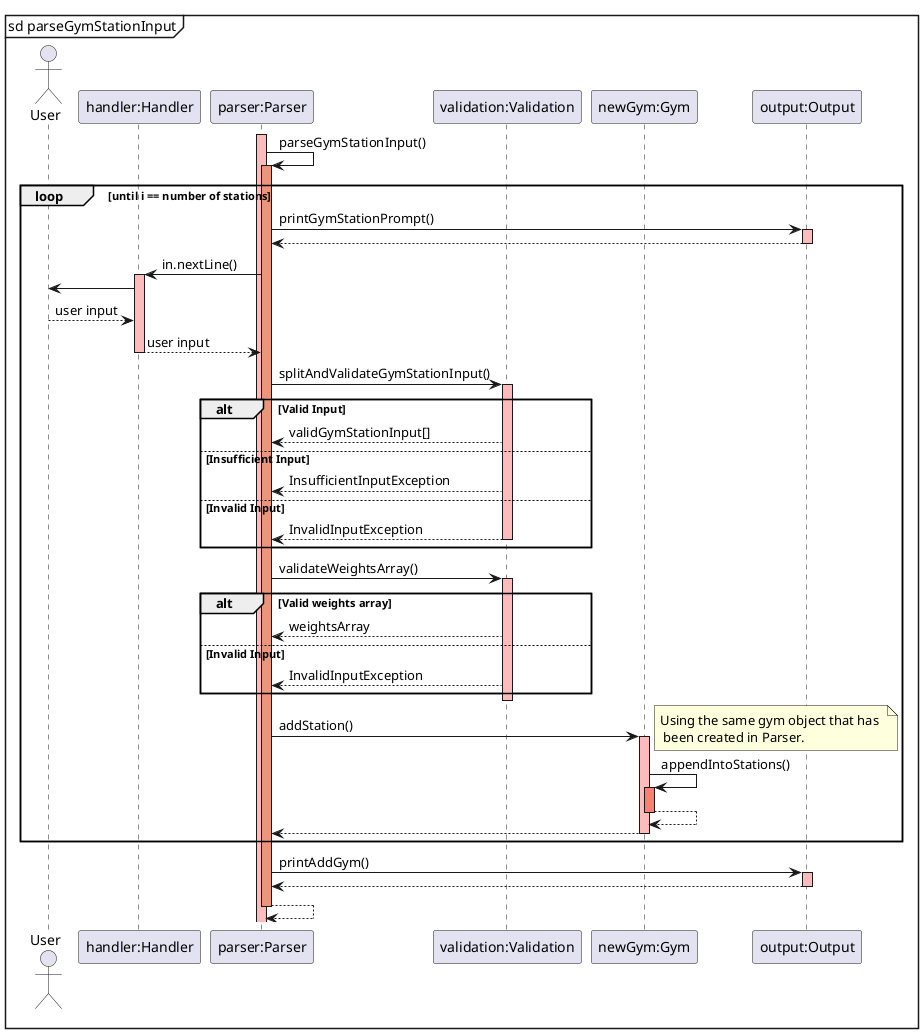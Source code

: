 @startuml
mainframe sd parseGymStationInput
actor User
participant "handler:Handler" as Handler
participant "parser:Parser" as Parser
participant "validation:Validation" as Validation
participant "newGym:Gym" as Gym
participant "output:Output" as Output

activate Parser  #FFBBBB
Parser -> Parser : parseGymStationInput()
    activate Parser #DarkSalmon
        loop until i == number of stations
            Parser -> Output : printGymStationPrompt()
            activate Output #FFBBBB
            Output --> Parser : 
            deactivate Output #DarkSalmon

            Parser -> Handler: in.nextLine()
            activate Handler #FFBBBB
            Handler -> User:
            User --> Handler: user input
            Handler --> Parser: user input
            deactivate Handler #FFBBBB
            Parser -> Validation: splitAndValidateGymStationInput()
            activate Validation #FFBBBB
            alt Valid Input
                Validation --> Parser: validGymStationInput[]
            else Insufficient Input
                Validation --> Parser: InsufficientInputException
            else Invalid Input
                Validation --> Parser: InvalidInputException
                deactivate Validation
            end

            deactivate Validation #FFBBBB
            Parser -> Validation: validateWeightsArray()
            activate Validation #FFBBBB
            alt Valid weights array
                Validation --> Parser: weightsArray
            else Invalid Input
                Validation --> Parser: InvalidInputException
            end
            deactivate Validation #FFBBBB
            Parser -> Gym: addStation() 
            note right : Using the same gym object that has \n been created in Parser.
            activate Gym #FFBBBB
            Gym -> Gym : appendIntoStations()
            activate Gym #Salmon
            Gym --> Gym : 
            deactivate Gym #Salmon
            Gym --> Parser:
            deactivate Gym #FFBBBB
        end
    Parser -> Output: printAddGym()
    activate Output #FFBBBB
    Output --> Parser:
    deactivate Output
    Parser --> Parser :
deactivate Parser #DarkSalmon
@enduml